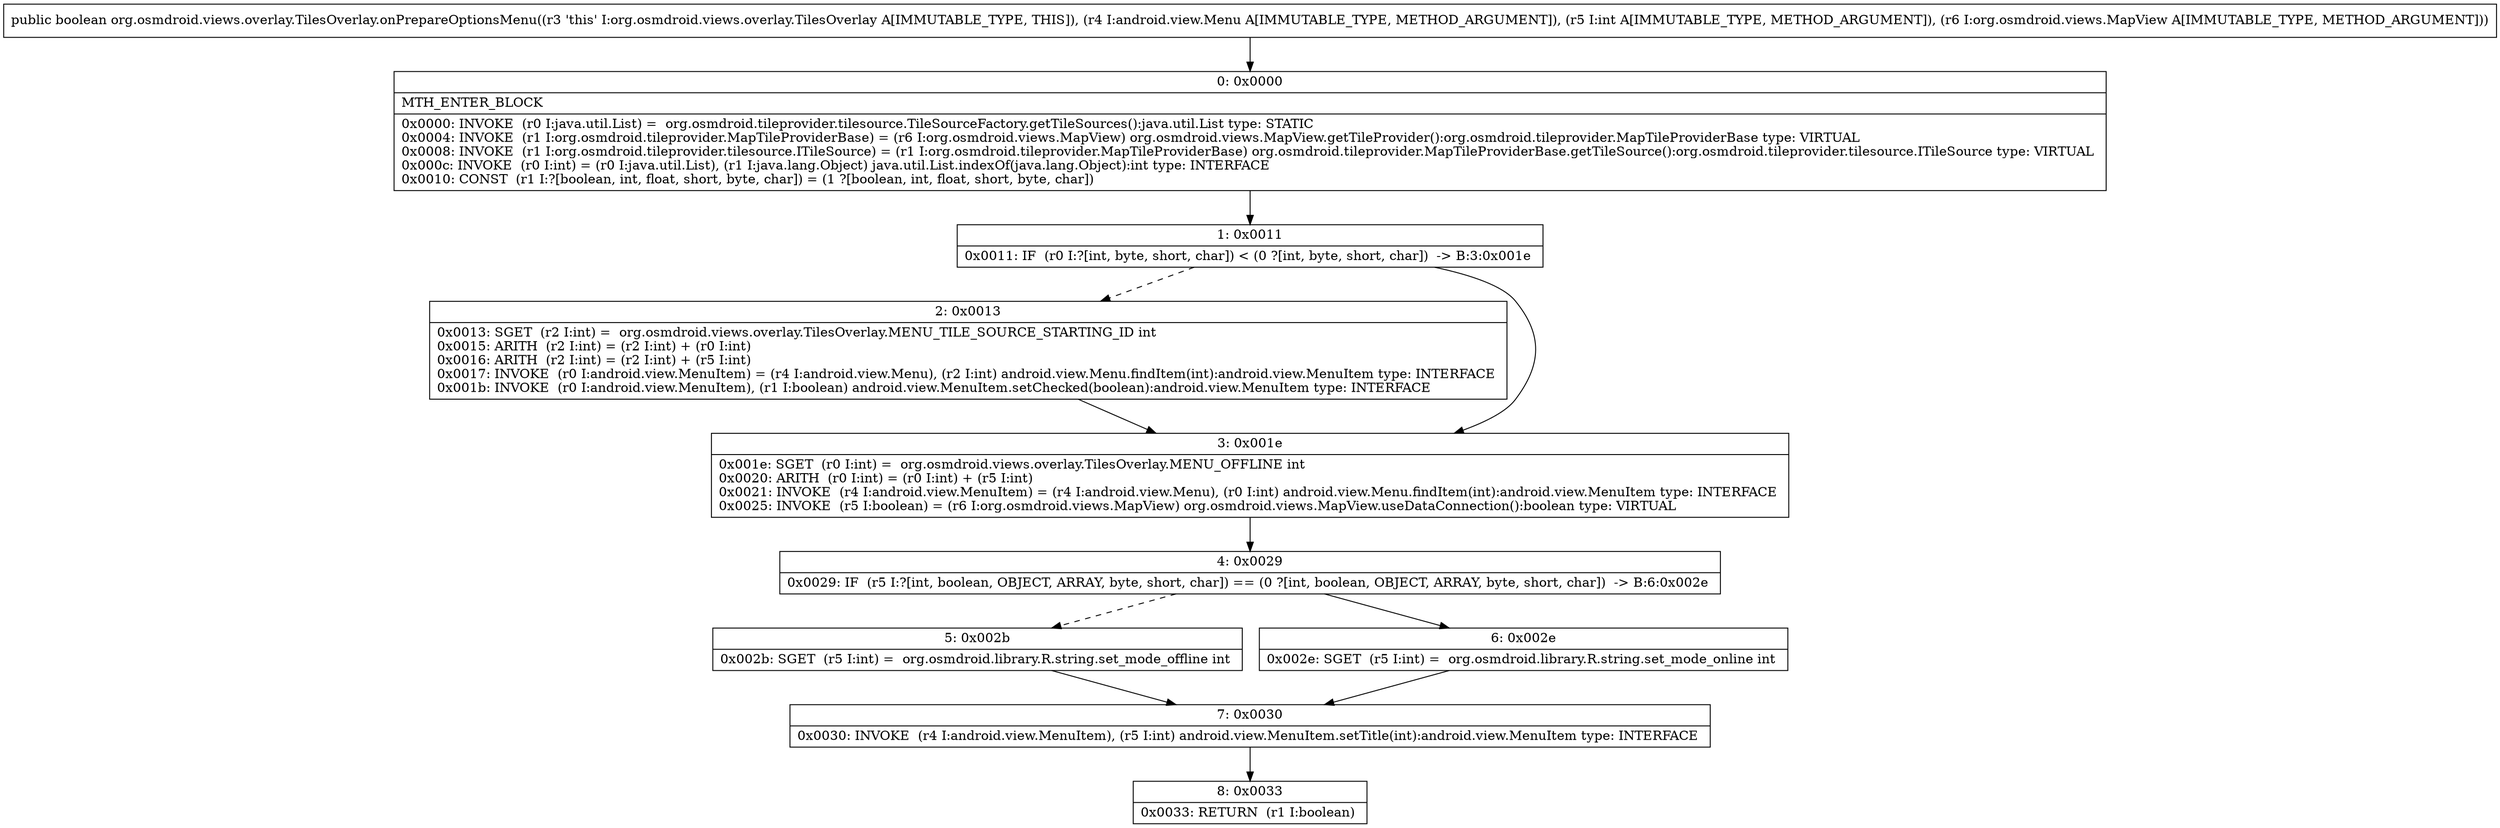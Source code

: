 digraph "CFG fororg.osmdroid.views.overlay.TilesOverlay.onPrepareOptionsMenu(Landroid\/view\/Menu;ILorg\/osmdroid\/views\/MapView;)Z" {
Node_0 [shape=record,label="{0\:\ 0x0000|MTH_ENTER_BLOCK\l|0x0000: INVOKE  (r0 I:java.util.List) =  org.osmdroid.tileprovider.tilesource.TileSourceFactory.getTileSources():java.util.List type: STATIC \l0x0004: INVOKE  (r1 I:org.osmdroid.tileprovider.MapTileProviderBase) = (r6 I:org.osmdroid.views.MapView) org.osmdroid.views.MapView.getTileProvider():org.osmdroid.tileprovider.MapTileProviderBase type: VIRTUAL \l0x0008: INVOKE  (r1 I:org.osmdroid.tileprovider.tilesource.ITileSource) = (r1 I:org.osmdroid.tileprovider.MapTileProviderBase) org.osmdroid.tileprovider.MapTileProviderBase.getTileSource():org.osmdroid.tileprovider.tilesource.ITileSource type: VIRTUAL \l0x000c: INVOKE  (r0 I:int) = (r0 I:java.util.List), (r1 I:java.lang.Object) java.util.List.indexOf(java.lang.Object):int type: INTERFACE \l0x0010: CONST  (r1 I:?[boolean, int, float, short, byte, char]) = (1 ?[boolean, int, float, short, byte, char]) \l}"];
Node_1 [shape=record,label="{1\:\ 0x0011|0x0011: IF  (r0 I:?[int, byte, short, char]) \< (0 ?[int, byte, short, char])  \-\> B:3:0x001e \l}"];
Node_2 [shape=record,label="{2\:\ 0x0013|0x0013: SGET  (r2 I:int) =  org.osmdroid.views.overlay.TilesOverlay.MENU_TILE_SOURCE_STARTING_ID int \l0x0015: ARITH  (r2 I:int) = (r2 I:int) + (r0 I:int) \l0x0016: ARITH  (r2 I:int) = (r2 I:int) + (r5 I:int) \l0x0017: INVOKE  (r0 I:android.view.MenuItem) = (r4 I:android.view.Menu), (r2 I:int) android.view.Menu.findItem(int):android.view.MenuItem type: INTERFACE \l0x001b: INVOKE  (r0 I:android.view.MenuItem), (r1 I:boolean) android.view.MenuItem.setChecked(boolean):android.view.MenuItem type: INTERFACE \l}"];
Node_3 [shape=record,label="{3\:\ 0x001e|0x001e: SGET  (r0 I:int) =  org.osmdroid.views.overlay.TilesOverlay.MENU_OFFLINE int \l0x0020: ARITH  (r0 I:int) = (r0 I:int) + (r5 I:int) \l0x0021: INVOKE  (r4 I:android.view.MenuItem) = (r4 I:android.view.Menu), (r0 I:int) android.view.Menu.findItem(int):android.view.MenuItem type: INTERFACE \l0x0025: INVOKE  (r5 I:boolean) = (r6 I:org.osmdroid.views.MapView) org.osmdroid.views.MapView.useDataConnection():boolean type: VIRTUAL \l}"];
Node_4 [shape=record,label="{4\:\ 0x0029|0x0029: IF  (r5 I:?[int, boolean, OBJECT, ARRAY, byte, short, char]) == (0 ?[int, boolean, OBJECT, ARRAY, byte, short, char])  \-\> B:6:0x002e \l}"];
Node_5 [shape=record,label="{5\:\ 0x002b|0x002b: SGET  (r5 I:int) =  org.osmdroid.library.R.string.set_mode_offline int \l}"];
Node_6 [shape=record,label="{6\:\ 0x002e|0x002e: SGET  (r5 I:int) =  org.osmdroid.library.R.string.set_mode_online int \l}"];
Node_7 [shape=record,label="{7\:\ 0x0030|0x0030: INVOKE  (r4 I:android.view.MenuItem), (r5 I:int) android.view.MenuItem.setTitle(int):android.view.MenuItem type: INTERFACE \l}"];
Node_8 [shape=record,label="{8\:\ 0x0033|0x0033: RETURN  (r1 I:boolean) \l}"];
MethodNode[shape=record,label="{public boolean org.osmdroid.views.overlay.TilesOverlay.onPrepareOptionsMenu((r3 'this' I:org.osmdroid.views.overlay.TilesOverlay A[IMMUTABLE_TYPE, THIS]), (r4 I:android.view.Menu A[IMMUTABLE_TYPE, METHOD_ARGUMENT]), (r5 I:int A[IMMUTABLE_TYPE, METHOD_ARGUMENT]), (r6 I:org.osmdroid.views.MapView A[IMMUTABLE_TYPE, METHOD_ARGUMENT])) }"];
MethodNode -> Node_0;
Node_0 -> Node_1;
Node_1 -> Node_2[style=dashed];
Node_1 -> Node_3;
Node_2 -> Node_3;
Node_3 -> Node_4;
Node_4 -> Node_5[style=dashed];
Node_4 -> Node_6;
Node_5 -> Node_7;
Node_6 -> Node_7;
Node_7 -> Node_8;
}

